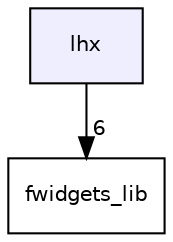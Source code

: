 digraph "lhx" {
  compound=true
  node [ fontsize="10", fontname="Helvetica"];
  edge [ labelfontsize="10", labelfontname="Helvetica"];
  dir_f92775b0174f2bb7a0fa78a915496faf [shape=box, label="lhx", style="filled", fillcolor="#eeeeff", pencolor="black", URL="dir_f92775b0174f2bb7a0fa78a915496faf.html"];
  dir_344cda62953d8cdfc45a4886273aae9e [shape=box label="fwidgets_lib" URL="dir_344cda62953d8cdfc45a4886273aae9e.html"];
  dir_f92775b0174f2bb7a0fa78a915496faf->dir_344cda62953d8cdfc45a4886273aae9e [headlabel="6", labeldistance=1.5 headhref="dir_000003_000000.html"];
}
